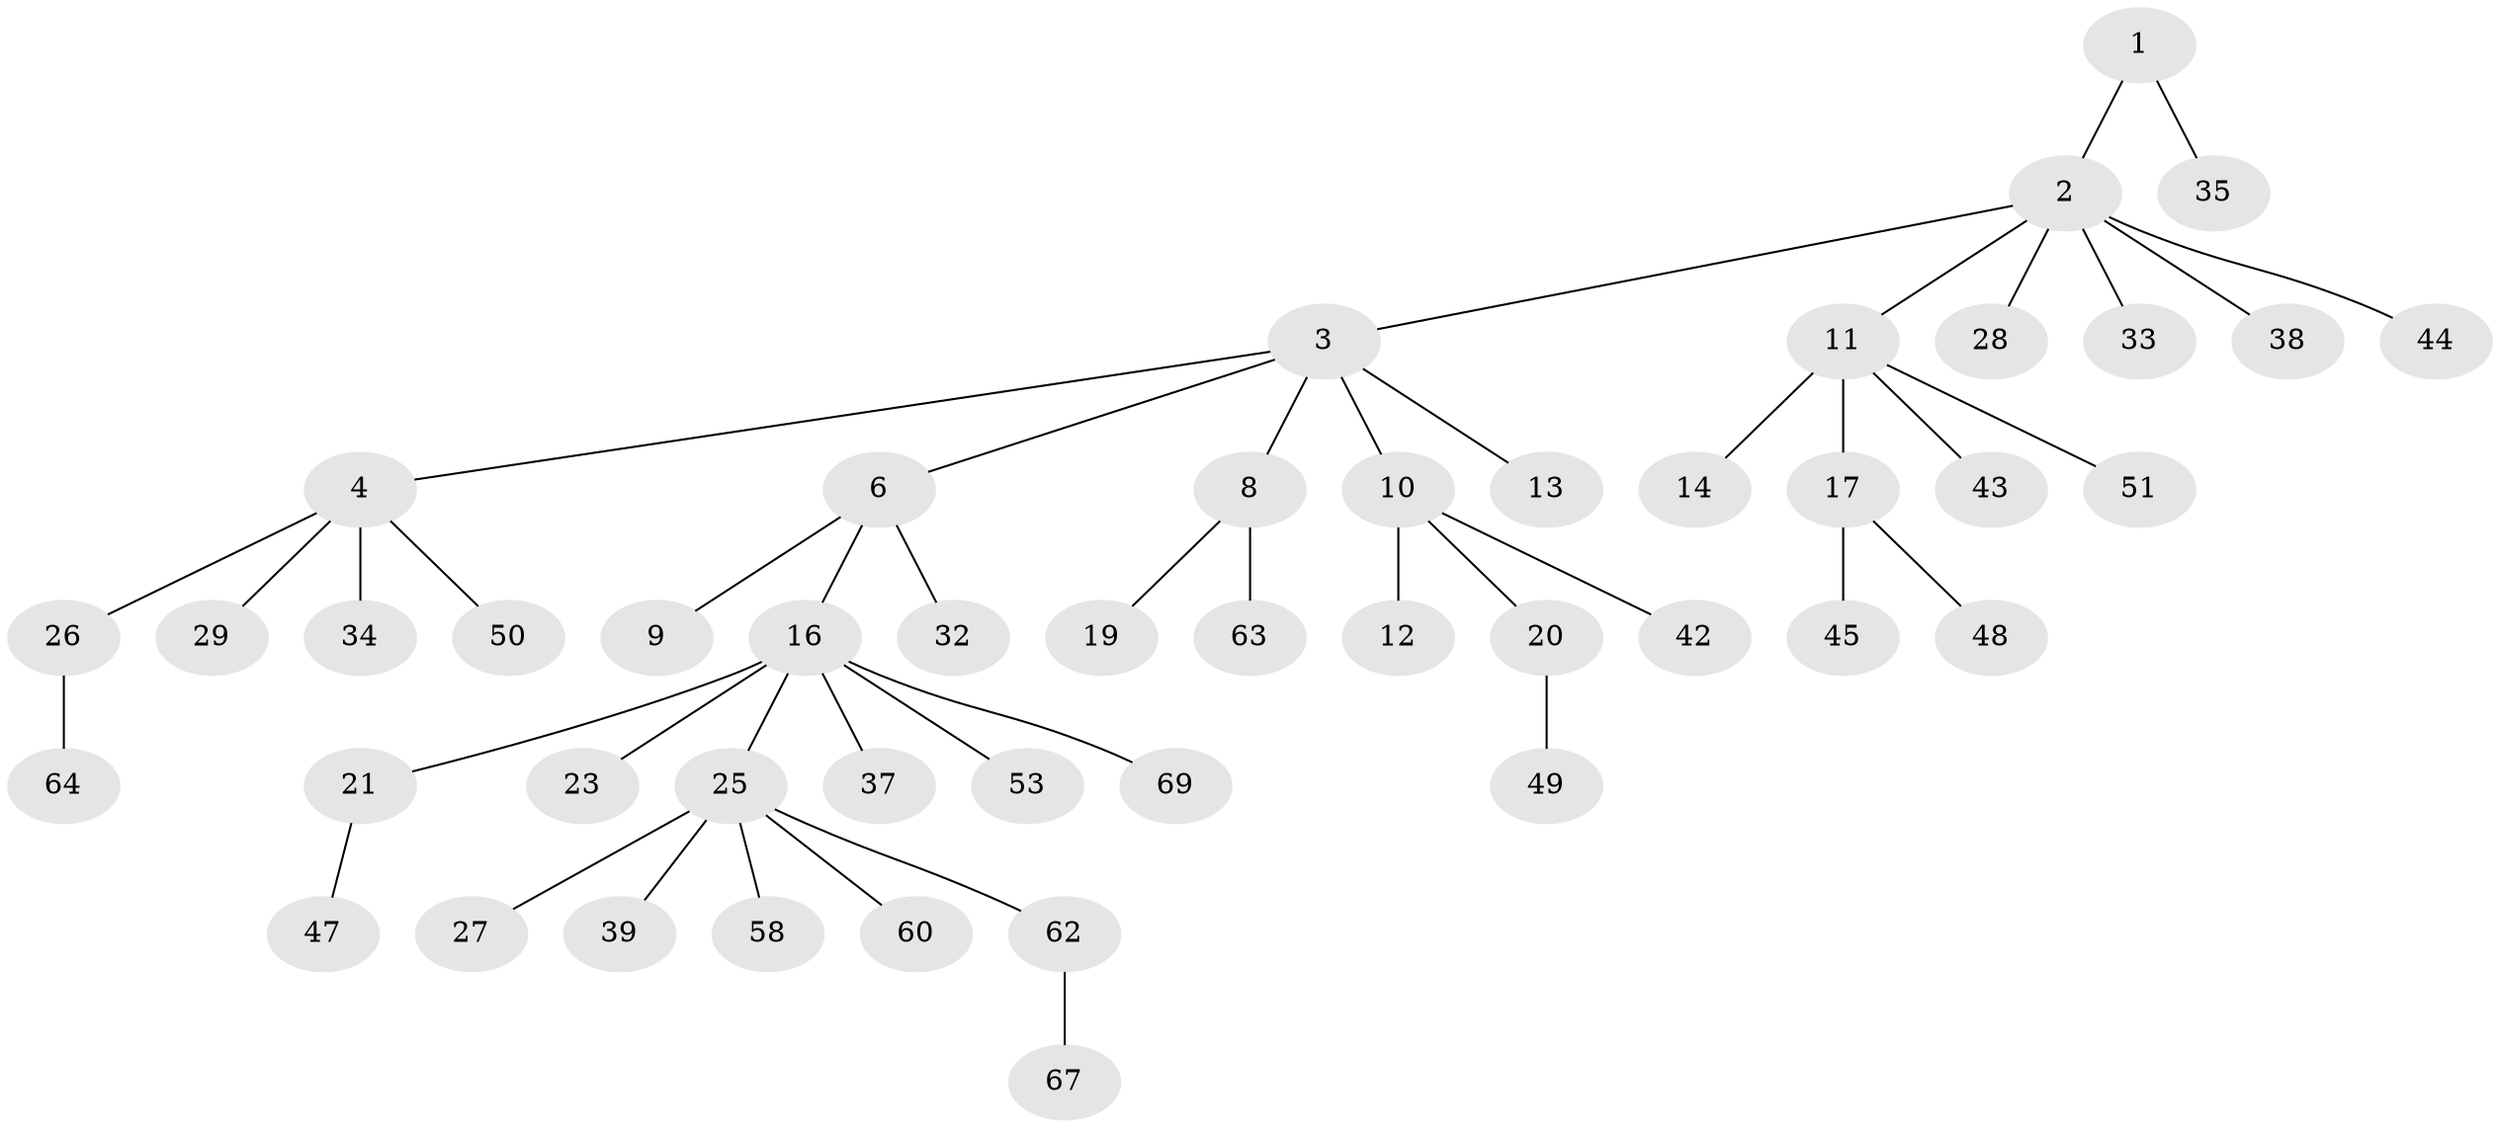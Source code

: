 // Generated by graph-tools (version 1.1) at 2025/24/03/03/25 07:24:07]
// undirected, 47 vertices, 46 edges
graph export_dot {
graph [start="1"]
  node [color=gray90,style=filled];
  1 [super="+5"];
  2 [super="+7"];
  3;
  4 [super="+22"];
  6 [super="+72"];
  8 [super="+36"];
  9;
  10 [super="+15"];
  11 [super="+24"];
  12;
  13 [super="+71"];
  14;
  16 [super="+18"];
  17 [super="+31"];
  19;
  20 [super="+65"];
  21 [super="+52"];
  23;
  25 [super="+30"];
  26 [super="+54"];
  27 [super="+40"];
  28 [super="+41"];
  29 [super="+57"];
  32;
  33;
  34;
  35 [super="+46"];
  37;
  38;
  39;
  42;
  43 [super="+59"];
  44;
  45 [super="+70"];
  47 [super="+61"];
  48 [super="+55"];
  49;
  50;
  51;
  53 [super="+56"];
  58;
  60;
  62;
  63 [super="+66"];
  64;
  67 [super="+68"];
  69;
  1 -- 2;
  1 -- 35;
  2 -- 3;
  2 -- 11;
  2 -- 33;
  2 -- 38;
  2 -- 28;
  2 -- 44;
  3 -- 4;
  3 -- 6;
  3 -- 8;
  3 -- 10;
  3 -- 13;
  4 -- 26;
  4 -- 29;
  4 -- 50;
  4 -- 34;
  6 -- 9;
  6 -- 16;
  6 -- 32;
  8 -- 19;
  8 -- 63;
  10 -- 12;
  10 -- 42;
  10 -- 20;
  11 -- 14;
  11 -- 17;
  11 -- 43;
  11 -- 51;
  16 -- 21;
  16 -- 37;
  16 -- 69;
  16 -- 25;
  16 -- 53;
  16 -- 23;
  17 -- 45;
  17 -- 48;
  20 -- 49;
  21 -- 47;
  25 -- 27;
  25 -- 60;
  25 -- 58;
  25 -- 62;
  25 -- 39;
  26 -- 64;
  62 -- 67;
}
